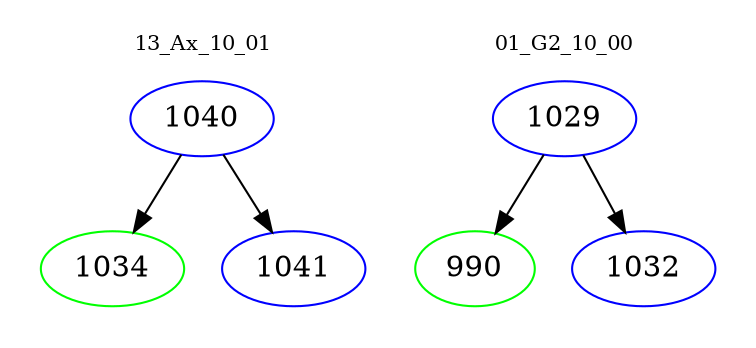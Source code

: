digraph{
subgraph cluster_0 {
color = white
label = "13_Ax_10_01";
fontsize=10;
T0_1040 [label="1040", color="blue"]
T0_1040 -> T0_1034 [color="black"]
T0_1034 [label="1034", color="green"]
T0_1040 -> T0_1041 [color="black"]
T0_1041 [label="1041", color="blue"]
}
subgraph cluster_1 {
color = white
label = "01_G2_10_00";
fontsize=10;
T1_1029 [label="1029", color="blue"]
T1_1029 -> T1_990 [color="black"]
T1_990 [label="990", color="green"]
T1_1029 -> T1_1032 [color="black"]
T1_1032 [label="1032", color="blue"]
}
}
